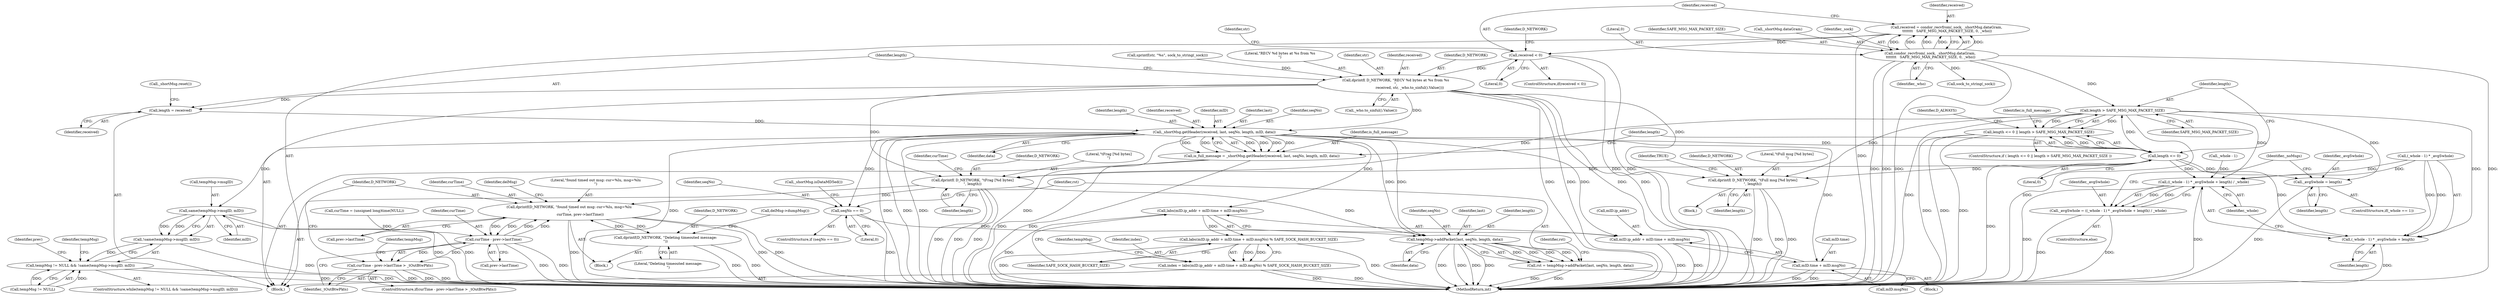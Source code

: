 digraph "0_htcondor_5e5571d1a431eb3c61977b6dd6ec90186ef79867_2@API" {
"1000162" [label="(Call,received = condor_recvfrom(_sock, _shortMsg.dataGram, \n\t\t\t\t\t\t\t   SAFE_MSG_MAX_PACKET_SIZE, 0, _who))"];
"1000164" [label="(Call,condor_recvfrom(_sock, _shortMsg.dataGram, \n\t\t\t\t\t\t\t   SAFE_MSG_MAX_PACKET_SIZE, 0, _who))"];
"1000173" [label="(Call,received < 0)"];
"1000189" [label="(Call,dprintf( D_NETWORK, \"RECV %d bytes at %s from %s\n\",\n                         received, str, _who.to_sinful().Value()))"];
"1000195" [label="(Call,length = received)"];
"1000202" [label="(Call,_shortMsg.getHeader(received, last, seqNo, length, mID, data))"];
"1000200" [label="(Call,is_full_message = _shortMsg.getHeader(received, last, seqNo, length, mID, data))"];
"1000211" [label="(Call,length <= 0)"];
"1000210" [label="(Call,length <= 0 || length > SAFE_MSG_MAX_PACKET_SIZE)"];
"1000214" [label="(Call,length > SAFE_MSG_MAX_PACKET_SIZE)"];
"1000240" [label="(Call,_avgSwhole = length)"];
"1000246" [label="(Call,((_whole - 1) * _avgSwhole + length) / _whole)"];
"1000244" [label="(Call,_avgSwhole = ((_whole - 1) * _avgSwhole + length) / _whole)"];
"1000247" [label="(Call,(_whole - 1) * _avgSwhole + length)"];
"1000257" [label="(Call,dprintf( D_NETWORK, \"\tFull msg [%d bytes]\n\", length))"];
"1000263" [label="(Call,dprintf( D_NETWORK, \"\tFrag [%d bytes]\n\", length))"];
"1000323" [label="(Call,dprintf(D_NETWORK, \"found timed out msg: cur=%lu, msg=%lu\n\",\n                    curTime, prev->lastTime))"];
"1000316" [label="(Call,curTime - prev->lastTime)"];
"1000315" [label="(Call,curTime - prev->lastTime > _tOutBtwPkts)"];
"1000386" [label="(Call,dprintf(D_NETWORK, \"Deleting timeouted message:\n\"))"];
"1000409" [label="(Call,tempMsg->addPacket(last, seqNo, length, data))"];
"1000407" [label="(Call,rst = tempMsg->addPacket(last, seqNo, length, data))"];
"1000276" [label="(Call,labs(mID.ip_addr + mID.time + mID.msgNo))"];
"1000275" [label="(Call,labs(mID.ip_addr + mID.time + mID.msgNo) % SAFE_SOCK_HASH_BUCKET_SIZE)"];
"1000273" [label="(Call,index = labs(mID.ip_addr + mID.time + mID.msgNo) % SAFE_SOCK_HASH_BUCKET_SIZE)"];
"1000277" [label="(Call,mID.ip_addr + mID.time + mID.msgNo)"];
"1000281" [label="(Call,mID.time + mID.msgNo)"];
"1000300" [label="(Call,same(tempMsg->msgID, mID))"];
"1000299" [label="(Call,!same(tempMsg->msgID, mID))"];
"1000295" [label="(Call,tempMsg != NULL && !same(tempMsg->msgID, mID))"];
"1000398" [label="(Call,seqNo == 0)"];
"1000276" [label="(Call,labs(mID.ip_addr + mID.time + mID.msgNo))"];
"1000315" [label="(Call,curTime - prev->lastTime > _tOutBtwPkts)"];
"1000249" [label="(Call,_whole - 1)"];
"1000198" [label="(Call,_shortMsg.reset())"];
"1000209" [label="(ControlStructure,if ( length <= 0 || length > SAFE_MSG_MAX_PACKET_SIZE ))"];
"1000295" [label="(Call,tempMsg != NULL && !same(tempMsg->msgID, mID))"];
"1000204" [label="(Identifier,last)"];
"1000248" [label="(Call,(_whole - 1) * _avgSwhole)"];
"1000297" [label="(Identifier,tempMsg)"];
"1000190" [label="(Identifier,D_NETWORK)"];
"1000386" [label="(Call,dprintf(D_NETWORK, \"Deleting timeouted message:\n\"))"];
"1000195" [label="(Call,length = received)"];
"1000288" [label="(Identifier,SAFE_SOCK_HASH_BUCKET_SIZE)"];
"1000173" [label="(Call,received < 0)"];
"1000170" [label="(Literal,0)"];
"1000205" [label="(Identifier,seqNo)"];
"1000241" [label="(Identifier,_avgSwhole)"];
"1000164" [label="(Call,condor_recvfrom(_sock, _shortMsg.dataGram, \n\t\t\t\t\t\t\t   SAFE_MSG_MAX_PACKET_SIZE, 0, _who))"];
"1000321" [label="(Identifier,_tOutBtwPkts)"];
"1000216" [label="(Identifier,SAFE_MSG_MAX_PACKET_SIZE)"];
"1000267" [label="(Call,curTime = (unsigned long)time(NULL))"];
"1000175" [label="(Literal,0)"];
"1000212" [label="(Identifier,length)"];
"1000178" [label="(Identifier,D_NETWORK)"];
"1000243" [label="(ControlStructure,else)"];
"1000242" [label="(Identifier,length)"];
"1000415" [label="(Identifier,rst)"];
"1000301" [label="(Call,tempMsg->msgID)"];
"1000219" [label="(Identifier,D_ALWAYS)"];
"1000236" [label="(ControlStructure,if(_whole == 1))"];
"1000171" [label="(Identifier,_who)"];
"1000399" [label="(Identifier,seqNo)"];
"1000259" [label="(Literal,\"\tFull msg [%d bytes]\n\")"];
"1000266" [label="(Identifier,length)"];
"1000410" [label="(Identifier,last)"];
"1000214" [label="(Call,length > SAFE_MSG_MAX_PACKET_SIZE)"];
"1000273" [label="(Call,index = labs(mID.ip_addr + mID.time + mID.msgNo) % SAFE_SOCK_HASH_BUCKET_SIZE)"];
"1000412" [label="(Identifier,length)"];
"1000407" [label="(Call,rst = tempMsg->addPacket(last, seqNo, length, data))"];
"1000274" [label="(Identifier,index)"];
"1000169" [label="(Identifier,SAFE_MSG_MAX_PACKET_SIZE)"];
"1000324" [label="(Identifier,D_NETWORK)"];
"1000326" [label="(Identifier,curTime)"];
"1000206" [label="(Identifier,length)"];
"1000281" [label="(Call,mID.time + mID.msgNo)"];
"1000200" [label="(Call,is_full_message = _shortMsg.getHeader(received, last, seqNo, length, mID, data))"];
"1000316" [label="(Call,curTime - prev->lastTime)"];
"1000189" [label="(Call,dprintf( D_NETWORK, \"RECV %d bytes at %s from %s\n\",\n                         received, str, _who.to_sinful().Value()))"];
"1000296" [label="(Call,tempMsg != NULL)"];
"1000196" [label="(Identifier,length)"];
"1000201" [label="(Identifier,is_full_message)"];
"1000211" [label="(Call,length <= 0)"];
"1000213" [label="(Literal,0)"];
"1000225" [label="(Block,)"];
"1000318" [label="(Call,prev->lastTime)"];
"1000253" [label="(Identifier,length)"];
"1000264" [label="(Identifier,D_NETWORK)"];
"1000208" [label="(Identifier,data)"];
"1000282" [label="(Call,mID.time)"];
"1000210" [label="(Call,length <= 0 || length > SAFE_MSG_MAX_PACKET_SIZE)"];
"1000396" [label="(Block,)"];
"1000245" [label="(Identifier,_avgSwhole)"];
"1000265" [label="(Literal,\"\tFrag [%d bytes]\n\")"];
"1000299" [label="(Call,!same(tempMsg->msgID, mID))"];
"1000409" [label="(Call,tempMsg->addPacket(last, seqNo, length, data))"];
"1000162" [label="(Call,received = condor_recvfrom(_sock, _shortMsg.dataGram, \n\t\t\t\t\t\t\t   SAFE_MSG_MAX_PACKET_SIZE, 0, _who))"];
"1000277" [label="(Call,mID.ip_addr + mID.time + mID.msgNo)"];
"1000263" [label="(Call,dprintf( D_NETWORK, \"\tFrag [%d bytes]\n\", length))"];
"1000172" [label="(ControlStructure,if(received < 0))"];
"1000403" [label="(Call,_shortMsg.isDataMD5ed())"];
"1000185" [label="(Identifier,str)"];
"1000262" [label="(Identifier,TRUE)"];
"1000387" [label="(Identifier,D_NETWORK)"];
"1000304" [label="(Identifier,mID)"];
"1000224" [label="(Identifier,is_full_message)"];
"1000109" [label="(Block,)"];
"1000408" [label="(Identifier,rst)"];
"1000397" [label="(ControlStructure,if (seqNo == 0))"];
"1000203" [label="(Identifier,received)"];
"1000411" [label="(Identifier,seqNo)"];
"1000257" [label="(Call,dprintf( D_NETWORK, \"\tFull msg [%d bytes]\n\", length))"];
"1000184" [label="(Call,sprintf(str, \"%s\", sock_to_string(_sock)))"];
"1000202" [label="(Call,_shortMsg.getHeader(received, last, seqNo, length, mID, data))"];
"1000389" [label="(Call,delMsg->dumpMsg())"];
"1000207" [label="(Identifier,mID)"];
"1000331" [label="(Identifier,delMsg)"];
"1000191" [label="(Literal,\"RECV %d bytes at %s from %s\n\")"];
"1000275" [label="(Call,labs(mID.ip_addr + mID.time + mID.msgNo) % SAFE_SOCK_HASH_BUCKET_SIZE)"];
"1000388" [label="(Literal,\"Deleting timeouted message:\n\")"];
"1000413" [label="(Identifier,data)"];
"1000187" [label="(Call,sock_to_string(_sock))"];
"1000260" [label="(Identifier,length)"];
"1000240" [label="(Call,_avgSwhole = length)"];
"1000268" [label="(Identifier,curTime)"];
"1000256" [label="(Identifier,_noMsgs)"];
"1000254" [label="(Identifier,_whole)"];
"1000394" [label="(Identifier,tempMsg)"];
"1000166" [label="(Call,_shortMsg.dataGram)"];
"1000163" [label="(Identifier,received)"];
"1000258" [label="(Identifier,D_NETWORK)"];
"1000307" [label="(Identifier,prev)"];
"1000197" [label="(Identifier,received)"];
"1000278" [label="(Call,mID.ip_addr)"];
"1000322" [label="(Block,)"];
"1000194" [label="(Call,_who.to_sinful().Value())"];
"1000327" [label="(Call,prev->lastTime)"];
"1000193" [label="(Identifier,str)"];
"1000174" [label="(Identifier,received)"];
"1000246" [label="(Call,((_whole - 1) * _avgSwhole + length) / _whole)"];
"1000491" [label="(MethodReturn,int)"];
"1000244" [label="(Call,_avgSwhole = ((_whole - 1) * _avgSwhole + length) / _whole)"];
"1000290" [label="(Identifier,tempMsg)"];
"1000247" [label="(Call,(_whole - 1) * _avgSwhole + length)"];
"1000323" [label="(Call,dprintf(D_NETWORK, \"found timed out msg: cur=%lu, msg=%lu\n\",\n                    curTime, prev->lastTime))"];
"1000317" [label="(Identifier,curTime)"];
"1000192" [label="(Identifier,received)"];
"1000285" [label="(Call,mID.msgNo)"];
"1000314" [label="(ControlStructure,if(curTime - prev->lastTime > _tOutBtwPkts))"];
"1000300" [label="(Call,same(tempMsg->msgID, mID))"];
"1000165" [label="(Identifier,_sock)"];
"1000294" [label="(ControlStructure,while(tempMsg != NULL && !same(tempMsg->msgID, mID)))"];
"1000398" [label="(Call,seqNo == 0)"];
"1000325" [label="(Literal,\"found timed out msg: cur=%lu, msg=%lu\n\")"];
"1000215" [label="(Identifier,length)"];
"1000400" [label="(Literal,0)"];
"1000162" -> "1000109"  [label="AST: "];
"1000162" -> "1000164"  [label="CFG: "];
"1000163" -> "1000162"  [label="AST: "];
"1000164" -> "1000162"  [label="AST: "];
"1000174" -> "1000162"  [label="CFG: "];
"1000162" -> "1000491"  [label="DDG: "];
"1000164" -> "1000162"  [label="DDG: "];
"1000164" -> "1000162"  [label="DDG: "];
"1000164" -> "1000162"  [label="DDG: "];
"1000164" -> "1000162"  [label="DDG: "];
"1000164" -> "1000162"  [label="DDG: "];
"1000162" -> "1000173"  [label="DDG: "];
"1000164" -> "1000171"  [label="CFG: "];
"1000165" -> "1000164"  [label="AST: "];
"1000166" -> "1000164"  [label="AST: "];
"1000169" -> "1000164"  [label="AST: "];
"1000170" -> "1000164"  [label="AST: "];
"1000171" -> "1000164"  [label="AST: "];
"1000164" -> "1000491"  [label="DDG: "];
"1000164" -> "1000491"  [label="DDG: "];
"1000164" -> "1000491"  [label="DDG: "];
"1000164" -> "1000491"  [label="DDG: "];
"1000164" -> "1000187"  [label="DDG: "];
"1000164" -> "1000214"  [label="DDG: "];
"1000173" -> "1000172"  [label="AST: "];
"1000173" -> "1000175"  [label="CFG: "];
"1000174" -> "1000173"  [label="AST: "];
"1000175" -> "1000173"  [label="AST: "];
"1000178" -> "1000173"  [label="CFG: "];
"1000185" -> "1000173"  [label="CFG: "];
"1000173" -> "1000491"  [label="DDG: "];
"1000173" -> "1000491"  [label="DDG: "];
"1000173" -> "1000189"  [label="DDG: "];
"1000189" -> "1000109"  [label="AST: "];
"1000189" -> "1000194"  [label="CFG: "];
"1000190" -> "1000189"  [label="AST: "];
"1000191" -> "1000189"  [label="AST: "];
"1000192" -> "1000189"  [label="AST: "];
"1000193" -> "1000189"  [label="AST: "];
"1000194" -> "1000189"  [label="AST: "];
"1000196" -> "1000189"  [label="CFG: "];
"1000189" -> "1000491"  [label="DDG: "];
"1000189" -> "1000491"  [label="DDG: "];
"1000189" -> "1000491"  [label="DDG: "];
"1000189" -> "1000491"  [label="DDG: "];
"1000184" -> "1000189"  [label="DDG: "];
"1000189" -> "1000195"  [label="DDG: "];
"1000189" -> "1000202"  [label="DDG: "];
"1000189" -> "1000257"  [label="DDG: "];
"1000189" -> "1000263"  [label="DDG: "];
"1000195" -> "1000109"  [label="AST: "];
"1000195" -> "1000197"  [label="CFG: "];
"1000196" -> "1000195"  [label="AST: "];
"1000197" -> "1000195"  [label="AST: "];
"1000198" -> "1000195"  [label="CFG: "];
"1000195" -> "1000202"  [label="DDG: "];
"1000202" -> "1000200"  [label="AST: "];
"1000202" -> "1000208"  [label="CFG: "];
"1000203" -> "1000202"  [label="AST: "];
"1000204" -> "1000202"  [label="AST: "];
"1000205" -> "1000202"  [label="AST: "];
"1000206" -> "1000202"  [label="AST: "];
"1000207" -> "1000202"  [label="AST: "];
"1000208" -> "1000202"  [label="AST: "];
"1000200" -> "1000202"  [label="CFG: "];
"1000202" -> "1000491"  [label="DDG: "];
"1000202" -> "1000491"  [label="DDG: "];
"1000202" -> "1000491"  [label="DDG: "];
"1000202" -> "1000491"  [label="DDG: "];
"1000202" -> "1000491"  [label="DDG: "];
"1000202" -> "1000200"  [label="DDG: "];
"1000202" -> "1000200"  [label="DDG: "];
"1000202" -> "1000200"  [label="DDG: "];
"1000202" -> "1000200"  [label="DDG: "];
"1000202" -> "1000200"  [label="DDG: "];
"1000202" -> "1000200"  [label="DDG: "];
"1000202" -> "1000211"  [label="DDG: "];
"1000202" -> "1000276"  [label="DDG: "];
"1000202" -> "1000277"  [label="DDG: "];
"1000202" -> "1000281"  [label="DDG: "];
"1000202" -> "1000300"  [label="DDG: "];
"1000202" -> "1000398"  [label="DDG: "];
"1000202" -> "1000409"  [label="DDG: "];
"1000202" -> "1000409"  [label="DDG: "];
"1000200" -> "1000109"  [label="AST: "];
"1000201" -> "1000200"  [label="AST: "];
"1000212" -> "1000200"  [label="CFG: "];
"1000200" -> "1000491"  [label="DDG: "];
"1000200" -> "1000491"  [label="DDG: "];
"1000211" -> "1000210"  [label="AST: "];
"1000211" -> "1000213"  [label="CFG: "];
"1000212" -> "1000211"  [label="AST: "];
"1000213" -> "1000211"  [label="AST: "];
"1000215" -> "1000211"  [label="CFG: "];
"1000210" -> "1000211"  [label="CFG: "];
"1000211" -> "1000491"  [label="DDG: "];
"1000211" -> "1000210"  [label="DDG: "];
"1000211" -> "1000210"  [label="DDG: "];
"1000211" -> "1000214"  [label="DDG: "];
"1000211" -> "1000240"  [label="DDG: "];
"1000211" -> "1000246"  [label="DDG: "];
"1000211" -> "1000247"  [label="DDG: "];
"1000211" -> "1000257"  [label="DDG: "];
"1000211" -> "1000263"  [label="DDG: "];
"1000210" -> "1000209"  [label="AST: "];
"1000210" -> "1000214"  [label="CFG: "];
"1000214" -> "1000210"  [label="AST: "];
"1000219" -> "1000210"  [label="CFG: "];
"1000224" -> "1000210"  [label="CFG: "];
"1000210" -> "1000491"  [label="DDG: "];
"1000210" -> "1000491"  [label="DDG: "];
"1000210" -> "1000491"  [label="DDG: "];
"1000214" -> "1000210"  [label="DDG: "];
"1000214" -> "1000210"  [label="DDG: "];
"1000214" -> "1000216"  [label="CFG: "];
"1000215" -> "1000214"  [label="AST: "];
"1000216" -> "1000214"  [label="AST: "];
"1000214" -> "1000491"  [label="DDG: "];
"1000214" -> "1000491"  [label="DDG: "];
"1000214" -> "1000240"  [label="DDG: "];
"1000214" -> "1000246"  [label="DDG: "];
"1000214" -> "1000247"  [label="DDG: "];
"1000214" -> "1000257"  [label="DDG: "];
"1000214" -> "1000263"  [label="DDG: "];
"1000240" -> "1000236"  [label="AST: "];
"1000240" -> "1000242"  [label="CFG: "];
"1000241" -> "1000240"  [label="AST: "];
"1000242" -> "1000240"  [label="AST: "];
"1000256" -> "1000240"  [label="CFG: "];
"1000240" -> "1000491"  [label="DDG: "];
"1000246" -> "1000244"  [label="AST: "];
"1000246" -> "1000254"  [label="CFG: "];
"1000247" -> "1000246"  [label="AST: "];
"1000254" -> "1000246"  [label="AST: "];
"1000244" -> "1000246"  [label="CFG: "];
"1000246" -> "1000491"  [label="DDG: "];
"1000246" -> "1000491"  [label="DDG: "];
"1000246" -> "1000244"  [label="DDG: "];
"1000246" -> "1000244"  [label="DDG: "];
"1000248" -> "1000246"  [label="DDG: "];
"1000248" -> "1000246"  [label="DDG: "];
"1000249" -> "1000246"  [label="DDG: "];
"1000244" -> "1000243"  [label="AST: "];
"1000245" -> "1000244"  [label="AST: "];
"1000256" -> "1000244"  [label="CFG: "];
"1000244" -> "1000491"  [label="DDG: "];
"1000244" -> "1000491"  [label="DDG: "];
"1000247" -> "1000253"  [label="CFG: "];
"1000248" -> "1000247"  [label="AST: "];
"1000253" -> "1000247"  [label="AST: "];
"1000254" -> "1000247"  [label="CFG: "];
"1000247" -> "1000491"  [label="DDG: "];
"1000248" -> "1000247"  [label="DDG: "];
"1000248" -> "1000247"  [label="DDG: "];
"1000257" -> "1000225"  [label="AST: "];
"1000257" -> "1000260"  [label="CFG: "];
"1000258" -> "1000257"  [label="AST: "];
"1000259" -> "1000257"  [label="AST: "];
"1000260" -> "1000257"  [label="AST: "];
"1000262" -> "1000257"  [label="CFG: "];
"1000257" -> "1000491"  [label="DDG: "];
"1000257" -> "1000491"  [label="DDG: "];
"1000257" -> "1000491"  [label="DDG: "];
"1000263" -> "1000109"  [label="AST: "];
"1000263" -> "1000266"  [label="CFG: "];
"1000264" -> "1000263"  [label="AST: "];
"1000265" -> "1000263"  [label="AST: "];
"1000266" -> "1000263"  [label="AST: "];
"1000268" -> "1000263"  [label="CFG: "];
"1000263" -> "1000491"  [label="DDG: "];
"1000263" -> "1000491"  [label="DDG: "];
"1000263" -> "1000491"  [label="DDG: "];
"1000263" -> "1000323"  [label="DDG: "];
"1000263" -> "1000409"  [label="DDG: "];
"1000323" -> "1000322"  [label="AST: "];
"1000323" -> "1000327"  [label="CFG: "];
"1000324" -> "1000323"  [label="AST: "];
"1000325" -> "1000323"  [label="AST: "];
"1000326" -> "1000323"  [label="AST: "];
"1000327" -> "1000323"  [label="AST: "];
"1000331" -> "1000323"  [label="CFG: "];
"1000323" -> "1000491"  [label="DDG: "];
"1000323" -> "1000491"  [label="DDG: "];
"1000323" -> "1000491"  [label="DDG: "];
"1000323" -> "1000316"  [label="DDG: "];
"1000323" -> "1000316"  [label="DDG: "];
"1000386" -> "1000323"  [label="DDG: "];
"1000316" -> "1000323"  [label="DDG: "];
"1000316" -> "1000323"  [label="DDG: "];
"1000323" -> "1000386"  [label="DDG: "];
"1000316" -> "1000315"  [label="AST: "];
"1000316" -> "1000318"  [label="CFG: "];
"1000317" -> "1000316"  [label="AST: "];
"1000318" -> "1000316"  [label="AST: "];
"1000321" -> "1000316"  [label="CFG: "];
"1000316" -> "1000491"  [label="DDG: "];
"1000316" -> "1000491"  [label="DDG: "];
"1000316" -> "1000315"  [label="DDG: "];
"1000316" -> "1000315"  [label="DDG: "];
"1000267" -> "1000316"  [label="DDG: "];
"1000315" -> "1000314"  [label="AST: "];
"1000315" -> "1000321"  [label="CFG: "];
"1000321" -> "1000315"  [label="AST: "];
"1000297" -> "1000315"  [label="CFG: "];
"1000324" -> "1000315"  [label="CFG: "];
"1000315" -> "1000491"  [label="DDG: "];
"1000315" -> "1000491"  [label="DDG: "];
"1000315" -> "1000491"  [label="DDG: "];
"1000386" -> "1000322"  [label="AST: "];
"1000386" -> "1000388"  [label="CFG: "];
"1000387" -> "1000386"  [label="AST: "];
"1000388" -> "1000386"  [label="AST: "];
"1000389" -> "1000386"  [label="CFG: "];
"1000386" -> "1000491"  [label="DDG: "];
"1000386" -> "1000491"  [label="DDG: "];
"1000409" -> "1000407"  [label="AST: "];
"1000409" -> "1000413"  [label="CFG: "];
"1000410" -> "1000409"  [label="AST: "];
"1000411" -> "1000409"  [label="AST: "];
"1000412" -> "1000409"  [label="AST: "];
"1000413" -> "1000409"  [label="AST: "];
"1000407" -> "1000409"  [label="CFG: "];
"1000409" -> "1000491"  [label="DDG: "];
"1000409" -> "1000491"  [label="DDG: "];
"1000409" -> "1000491"  [label="DDG: "];
"1000409" -> "1000491"  [label="DDG: "];
"1000409" -> "1000407"  [label="DDG: "];
"1000409" -> "1000407"  [label="DDG: "];
"1000409" -> "1000407"  [label="DDG: "];
"1000409" -> "1000407"  [label="DDG: "];
"1000398" -> "1000409"  [label="DDG: "];
"1000407" -> "1000396"  [label="AST: "];
"1000408" -> "1000407"  [label="AST: "];
"1000415" -> "1000407"  [label="CFG: "];
"1000407" -> "1000491"  [label="DDG: "];
"1000407" -> "1000491"  [label="DDG: "];
"1000276" -> "1000275"  [label="AST: "];
"1000276" -> "1000277"  [label="CFG: "];
"1000277" -> "1000276"  [label="AST: "];
"1000288" -> "1000276"  [label="CFG: "];
"1000276" -> "1000491"  [label="DDG: "];
"1000276" -> "1000275"  [label="DDG: "];
"1000275" -> "1000273"  [label="AST: "];
"1000275" -> "1000288"  [label="CFG: "];
"1000288" -> "1000275"  [label="AST: "];
"1000273" -> "1000275"  [label="CFG: "];
"1000275" -> "1000491"  [label="DDG: "];
"1000275" -> "1000491"  [label="DDG: "];
"1000275" -> "1000273"  [label="DDG: "];
"1000275" -> "1000273"  [label="DDG: "];
"1000273" -> "1000109"  [label="AST: "];
"1000274" -> "1000273"  [label="AST: "];
"1000290" -> "1000273"  [label="CFG: "];
"1000273" -> "1000491"  [label="DDG: "];
"1000273" -> "1000491"  [label="DDG: "];
"1000277" -> "1000281"  [label="CFG: "];
"1000278" -> "1000277"  [label="AST: "];
"1000281" -> "1000277"  [label="AST: "];
"1000277" -> "1000491"  [label="DDG: "];
"1000277" -> "1000491"  [label="DDG: "];
"1000281" -> "1000285"  [label="CFG: "];
"1000282" -> "1000281"  [label="AST: "];
"1000285" -> "1000281"  [label="AST: "];
"1000281" -> "1000491"  [label="DDG: "];
"1000281" -> "1000491"  [label="DDG: "];
"1000300" -> "1000299"  [label="AST: "];
"1000300" -> "1000304"  [label="CFG: "];
"1000301" -> "1000300"  [label="AST: "];
"1000304" -> "1000300"  [label="AST: "];
"1000299" -> "1000300"  [label="CFG: "];
"1000300" -> "1000491"  [label="DDG: "];
"1000300" -> "1000491"  [label="DDG: "];
"1000300" -> "1000299"  [label="DDG: "];
"1000300" -> "1000299"  [label="DDG: "];
"1000299" -> "1000295"  [label="AST: "];
"1000295" -> "1000299"  [label="CFG: "];
"1000299" -> "1000491"  [label="DDG: "];
"1000299" -> "1000295"  [label="DDG: "];
"1000295" -> "1000294"  [label="AST: "];
"1000295" -> "1000296"  [label="CFG: "];
"1000296" -> "1000295"  [label="AST: "];
"1000307" -> "1000295"  [label="CFG: "];
"1000394" -> "1000295"  [label="CFG: "];
"1000295" -> "1000491"  [label="DDG: "];
"1000295" -> "1000491"  [label="DDG: "];
"1000296" -> "1000295"  [label="DDG: "];
"1000296" -> "1000295"  [label="DDG: "];
"1000398" -> "1000397"  [label="AST: "];
"1000398" -> "1000400"  [label="CFG: "];
"1000399" -> "1000398"  [label="AST: "];
"1000400" -> "1000398"  [label="AST: "];
"1000403" -> "1000398"  [label="CFG: "];
"1000408" -> "1000398"  [label="CFG: "];
"1000398" -> "1000491"  [label="DDG: "];
}
